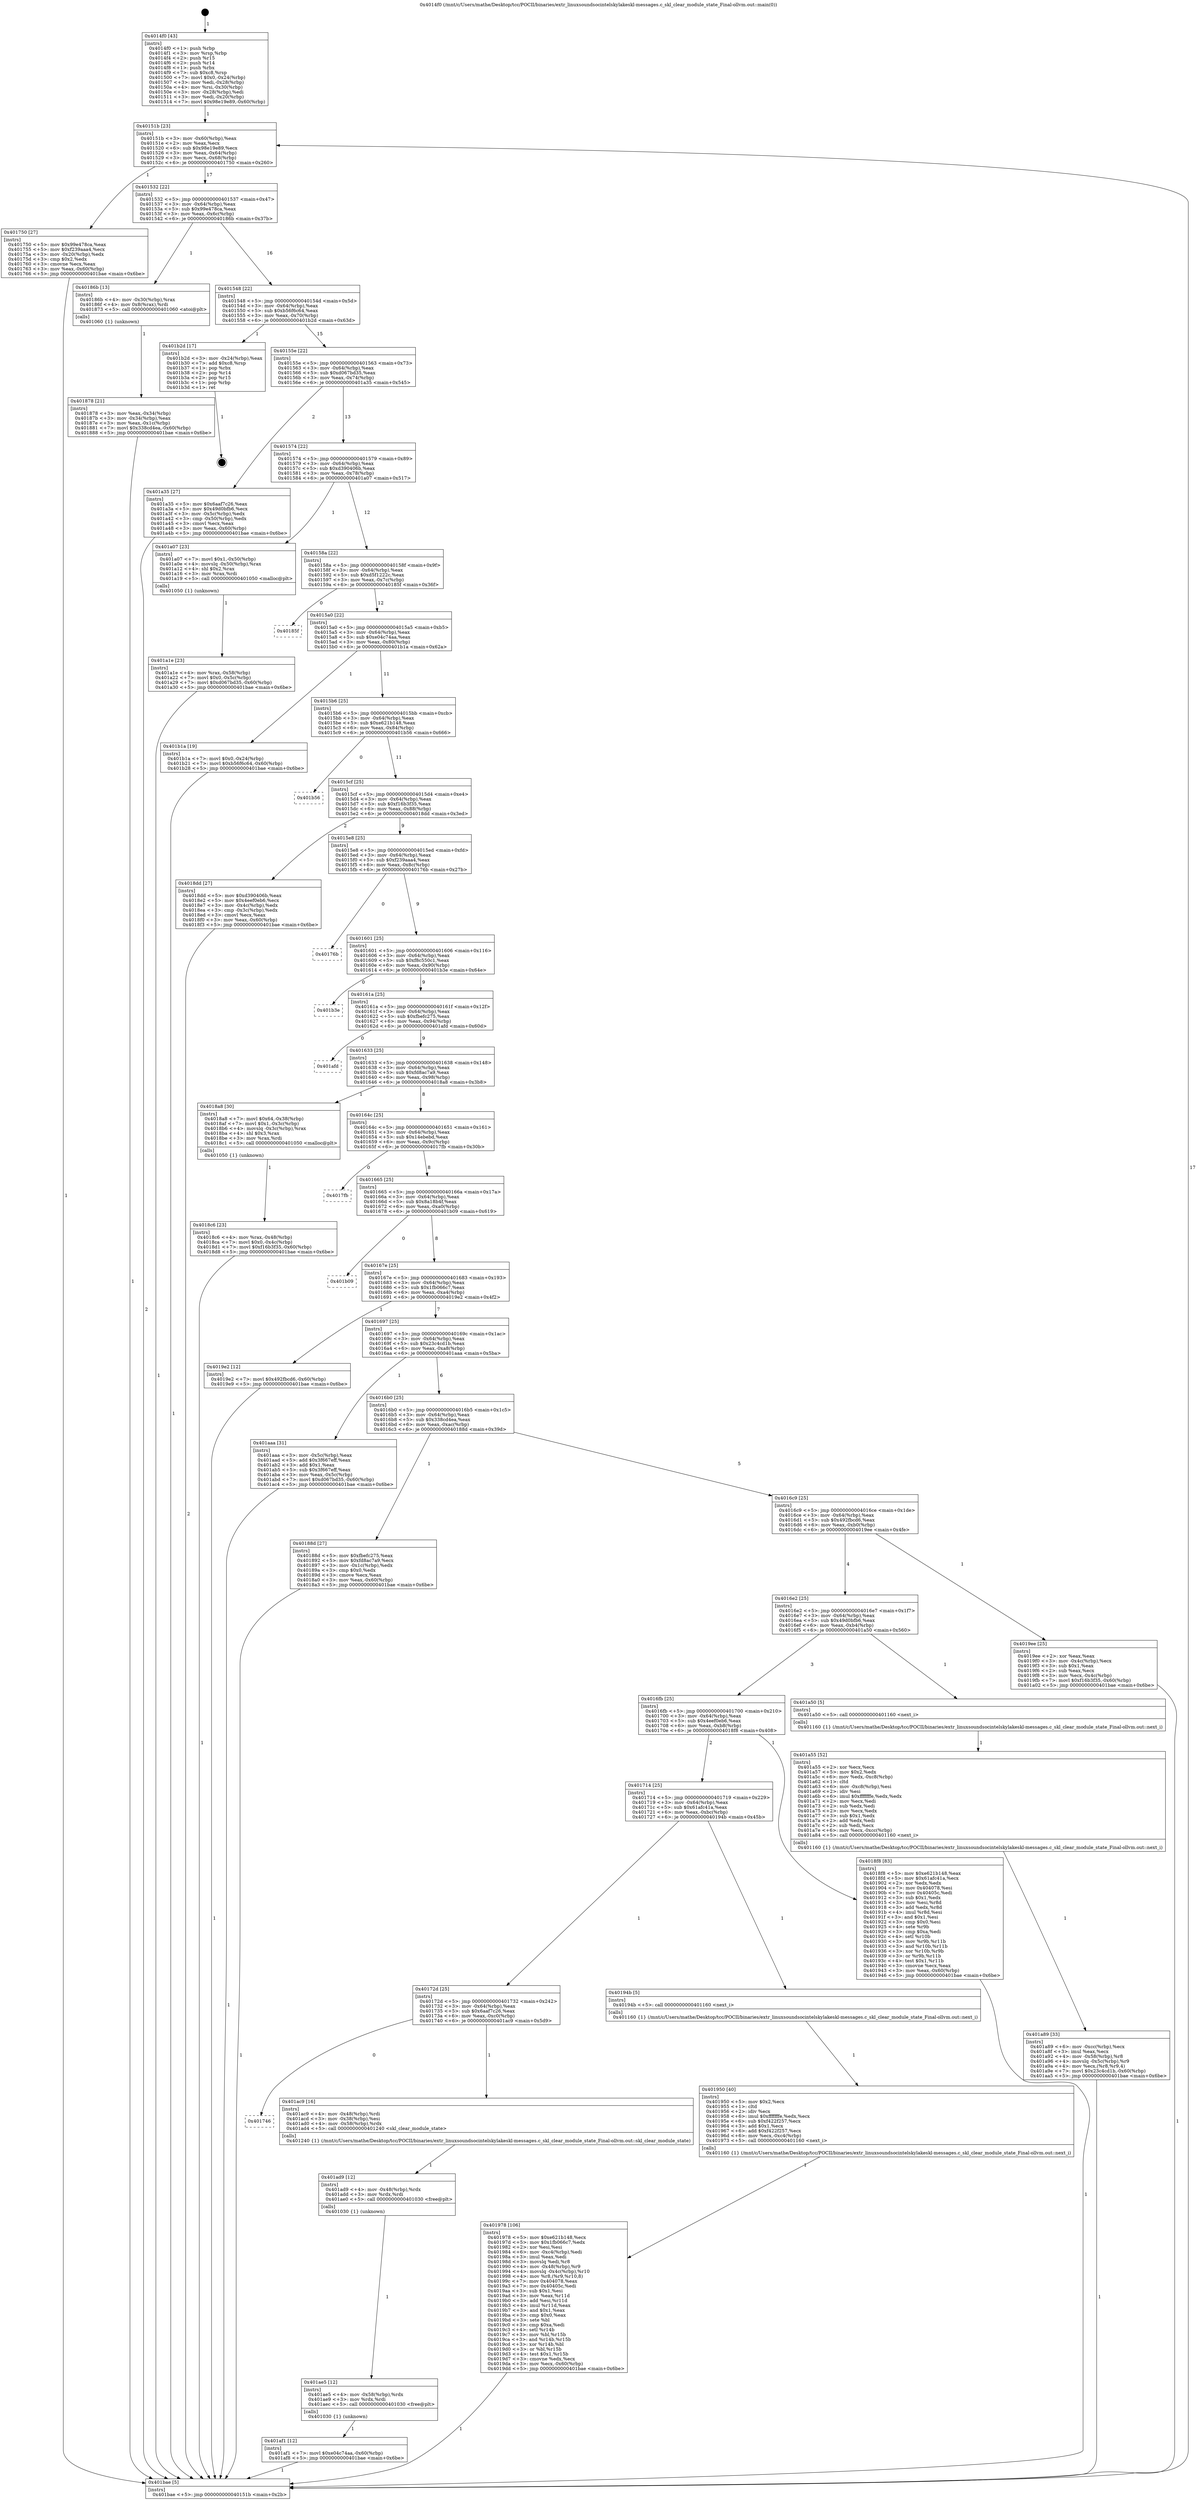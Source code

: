 digraph "0x4014f0" {
  label = "0x4014f0 (/mnt/c/Users/mathe/Desktop/tcc/POCII/binaries/extr_linuxsoundsocintelskylakeskl-messages.c_skl_clear_module_state_Final-ollvm.out::main(0))"
  labelloc = "t"
  node[shape=record]

  Entry [label="",width=0.3,height=0.3,shape=circle,fillcolor=black,style=filled]
  "0x40151b" [label="{
     0x40151b [23]\l
     | [instrs]\l
     &nbsp;&nbsp;0x40151b \<+3\>: mov -0x60(%rbp),%eax\l
     &nbsp;&nbsp;0x40151e \<+2\>: mov %eax,%ecx\l
     &nbsp;&nbsp;0x401520 \<+6\>: sub $0x98e19e89,%ecx\l
     &nbsp;&nbsp;0x401526 \<+3\>: mov %eax,-0x64(%rbp)\l
     &nbsp;&nbsp;0x401529 \<+3\>: mov %ecx,-0x68(%rbp)\l
     &nbsp;&nbsp;0x40152c \<+6\>: je 0000000000401750 \<main+0x260\>\l
  }"]
  "0x401750" [label="{
     0x401750 [27]\l
     | [instrs]\l
     &nbsp;&nbsp;0x401750 \<+5\>: mov $0x99e478ca,%eax\l
     &nbsp;&nbsp;0x401755 \<+5\>: mov $0xf239aaa4,%ecx\l
     &nbsp;&nbsp;0x40175a \<+3\>: mov -0x20(%rbp),%edx\l
     &nbsp;&nbsp;0x40175d \<+3\>: cmp $0x2,%edx\l
     &nbsp;&nbsp;0x401760 \<+3\>: cmovne %ecx,%eax\l
     &nbsp;&nbsp;0x401763 \<+3\>: mov %eax,-0x60(%rbp)\l
     &nbsp;&nbsp;0x401766 \<+5\>: jmp 0000000000401bae \<main+0x6be\>\l
  }"]
  "0x401532" [label="{
     0x401532 [22]\l
     | [instrs]\l
     &nbsp;&nbsp;0x401532 \<+5\>: jmp 0000000000401537 \<main+0x47\>\l
     &nbsp;&nbsp;0x401537 \<+3\>: mov -0x64(%rbp),%eax\l
     &nbsp;&nbsp;0x40153a \<+5\>: sub $0x99e478ca,%eax\l
     &nbsp;&nbsp;0x40153f \<+3\>: mov %eax,-0x6c(%rbp)\l
     &nbsp;&nbsp;0x401542 \<+6\>: je 000000000040186b \<main+0x37b\>\l
  }"]
  "0x401bae" [label="{
     0x401bae [5]\l
     | [instrs]\l
     &nbsp;&nbsp;0x401bae \<+5\>: jmp 000000000040151b \<main+0x2b\>\l
  }"]
  "0x4014f0" [label="{
     0x4014f0 [43]\l
     | [instrs]\l
     &nbsp;&nbsp;0x4014f0 \<+1\>: push %rbp\l
     &nbsp;&nbsp;0x4014f1 \<+3\>: mov %rsp,%rbp\l
     &nbsp;&nbsp;0x4014f4 \<+2\>: push %r15\l
     &nbsp;&nbsp;0x4014f6 \<+2\>: push %r14\l
     &nbsp;&nbsp;0x4014f8 \<+1\>: push %rbx\l
     &nbsp;&nbsp;0x4014f9 \<+7\>: sub $0xc8,%rsp\l
     &nbsp;&nbsp;0x401500 \<+7\>: movl $0x0,-0x24(%rbp)\l
     &nbsp;&nbsp;0x401507 \<+3\>: mov %edi,-0x28(%rbp)\l
     &nbsp;&nbsp;0x40150a \<+4\>: mov %rsi,-0x30(%rbp)\l
     &nbsp;&nbsp;0x40150e \<+3\>: mov -0x28(%rbp),%edi\l
     &nbsp;&nbsp;0x401511 \<+3\>: mov %edi,-0x20(%rbp)\l
     &nbsp;&nbsp;0x401514 \<+7\>: movl $0x98e19e89,-0x60(%rbp)\l
  }"]
  Exit [label="",width=0.3,height=0.3,shape=circle,fillcolor=black,style=filled,peripheries=2]
  "0x40186b" [label="{
     0x40186b [13]\l
     | [instrs]\l
     &nbsp;&nbsp;0x40186b \<+4\>: mov -0x30(%rbp),%rax\l
     &nbsp;&nbsp;0x40186f \<+4\>: mov 0x8(%rax),%rdi\l
     &nbsp;&nbsp;0x401873 \<+5\>: call 0000000000401060 \<atoi@plt\>\l
     | [calls]\l
     &nbsp;&nbsp;0x401060 \{1\} (unknown)\l
  }"]
  "0x401548" [label="{
     0x401548 [22]\l
     | [instrs]\l
     &nbsp;&nbsp;0x401548 \<+5\>: jmp 000000000040154d \<main+0x5d\>\l
     &nbsp;&nbsp;0x40154d \<+3\>: mov -0x64(%rbp),%eax\l
     &nbsp;&nbsp;0x401550 \<+5\>: sub $0xb56f6c64,%eax\l
     &nbsp;&nbsp;0x401555 \<+3\>: mov %eax,-0x70(%rbp)\l
     &nbsp;&nbsp;0x401558 \<+6\>: je 0000000000401b2d \<main+0x63d\>\l
  }"]
  "0x401878" [label="{
     0x401878 [21]\l
     | [instrs]\l
     &nbsp;&nbsp;0x401878 \<+3\>: mov %eax,-0x34(%rbp)\l
     &nbsp;&nbsp;0x40187b \<+3\>: mov -0x34(%rbp),%eax\l
     &nbsp;&nbsp;0x40187e \<+3\>: mov %eax,-0x1c(%rbp)\l
     &nbsp;&nbsp;0x401881 \<+7\>: movl $0x338cd4ea,-0x60(%rbp)\l
     &nbsp;&nbsp;0x401888 \<+5\>: jmp 0000000000401bae \<main+0x6be\>\l
  }"]
  "0x401af1" [label="{
     0x401af1 [12]\l
     | [instrs]\l
     &nbsp;&nbsp;0x401af1 \<+7\>: movl $0xe04c74aa,-0x60(%rbp)\l
     &nbsp;&nbsp;0x401af8 \<+5\>: jmp 0000000000401bae \<main+0x6be\>\l
  }"]
  "0x401b2d" [label="{
     0x401b2d [17]\l
     | [instrs]\l
     &nbsp;&nbsp;0x401b2d \<+3\>: mov -0x24(%rbp),%eax\l
     &nbsp;&nbsp;0x401b30 \<+7\>: add $0xc8,%rsp\l
     &nbsp;&nbsp;0x401b37 \<+1\>: pop %rbx\l
     &nbsp;&nbsp;0x401b38 \<+2\>: pop %r14\l
     &nbsp;&nbsp;0x401b3a \<+2\>: pop %r15\l
     &nbsp;&nbsp;0x401b3c \<+1\>: pop %rbp\l
     &nbsp;&nbsp;0x401b3d \<+1\>: ret\l
  }"]
  "0x40155e" [label="{
     0x40155e [22]\l
     | [instrs]\l
     &nbsp;&nbsp;0x40155e \<+5\>: jmp 0000000000401563 \<main+0x73\>\l
     &nbsp;&nbsp;0x401563 \<+3\>: mov -0x64(%rbp),%eax\l
     &nbsp;&nbsp;0x401566 \<+5\>: sub $0xd067bd35,%eax\l
     &nbsp;&nbsp;0x40156b \<+3\>: mov %eax,-0x74(%rbp)\l
     &nbsp;&nbsp;0x40156e \<+6\>: je 0000000000401a35 \<main+0x545\>\l
  }"]
  "0x401ae5" [label="{
     0x401ae5 [12]\l
     | [instrs]\l
     &nbsp;&nbsp;0x401ae5 \<+4\>: mov -0x58(%rbp),%rdx\l
     &nbsp;&nbsp;0x401ae9 \<+3\>: mov %rdx,%rdi\l
     &nbsp;&nbsp;0x401aec \<+5\>: call 0000000000401030 \<free@plt\>\l
     | [calls]\l
     &nbsp;&nbsp;0x401030 \{1\} (unknown)\l
  }"]
  "0x401a35" [label="{
     0x401a35 [27]\l
     | [instrs]\l
     &nbsp;&nbsp;0x401a35 \<+5\>: mov $0x6aaf7c26,%eax\l
     &nbsp;&nbsp;0x401a3a \<+5\>: mov $0x49d0bfb6,%ecx\l
     &nbsp;&nbsp;0x401a3f \<+3\>: mov -0x5c(%rbp),%edx\l
     &nbsp;&nbsp;0x401a42 \<+3\>: cmp -0x50(%rbp),%edx\l
     &nbsp;&nbsp;0x401a45 \<+3\>: cmovl %ecx,%eax\l
     &nbsp;&nbsp;0x401a48 \<+3\>: mov %eax,-0x60(%rbp)\l
     &nbsp;&nbsp;0x401a4b \<+5\>: jmp 0000000000401bae \<main+0x6be\>\l
  }"]
  "0x401574" [label="{
     0x401574 [22]\l
     | [instrs]\l
     &nbsp;&nbsp;0x401574 \<+5\>: jmp 0000000000401579 \<main+0x89\>\l
     &nbsp;&nbsp;0x401579 \<+3\>: mov -0x64(%rbp),%eax\l
     &nbsp;&nbsp;0x40157c \<+5\>: sub $0xd390406b,%eax\l
     &nbsp;&nbsp;0x401581 \<+3\>: mov %eax,-0x78(%rbp)\l
     &nbsp;&nbsp;0x401584 \<+6\>: je 0000000000401a07 \<main+0x517\>\l
  }"]
  "0x401ad9" [label="{
     0x401ad9 [12]\l
     | [instrs]\l
     &nbsp;&nbsp;0x401ad9 \<+4\>: mov -0x48(%rbp),%rdx\l
     &nbsp;&nbsp;0x401add \<+3\>: mov %rdx,%rdi\l
     &nbsp;&nbsp;0x401ae0 \<+5\>: call 0000000000401030 \<free@plt\>\l
     | [calls]\l
     &nbsp;&nbsp;0x401030 \{1\} (unknown)\l
  }"]
  "0x401a07" [label="{
     0x401a07 [23]\l
     | [instrs]\l
     &nbsp;&nbsp;0x401a07 \<+7\>: movl $0x1,-0x50(%rbp)\l
     &nbsp;&nbsp;0x401a0e \<+4\>: movslq -0x50(%rbp),%rax\l
     &nbsp;&nbsp;0x401a12 \<+4\>: shl $0x2,%rax\l
     &nbsp;&nbsp;0x401a16 \<+3\>: mov %rax,%rdi\l
     &nbsp;&nbsp;0x401a19 \<+5\>: call 0000000000401050 \<malloc@plt\>\l
     | [calls]\l
     &nbsp;&nbsp;0x401050 \{1\} (unknown)\l
  }"]
  "0x40158a" [label="{
     0x40158a [22]\l
     | [instrs]\l
     &nbsp;&nbsp;0x40158a \<+5\>: jmp 000000000040158f \<main+0x9f\>\l
     &nbsp;&nbsp;0x40158f \<+3\>: mov -0x64(%rbp),%eax\l
     &nbsp;&nbsp;0x401592 \<+5\>: sub $0xd5f1222c,%eax\l
     &nbsp;&nbsp;0x401597 \<+3\>: mov %eax,-0x7c(%rbp)\l
     &nbsp;&nbsp;0x40159a \<+6\>: je 000000000040185f \<main+0x36f\>\l
  }"]
  "0x401746" [label="{
     0x401746\l
  }", style=dashed]
  "0x40185f" [label="{
     0x40185f\l
  }", style=dashed]
  "0x4015a0" [label="{
     0x4015a0 [22]\l
     | [instrs]\l
     &nbsp;&nbsp;0x4015a0 \<+5\>: jmp 00000000004015a5 \<main+0xb5\>\l
     &nbsp;&nbsp;0x4015a5 \<+3\>: mov -0x64(%rbp),%eax\l
     &nbsp;&nbsp;0x4015a8 \<+5\>: sub $0xe04c74aa,%eax\l
     &nbsp;&nbsp;0x4015ad \<+3\>: mov %eax,-0x80(%rbp)\l
     &nbsp;&nbsp;0x4015b0 \<+6\>: je 0000000000401b1a \<main+0x62a\>\l
  }"]
  "0x401ac9" [label="{
     0x401ac9 [16]\l
     | [instrs]\l
     &nbsp;&nbsp;0x401ac9 \<+4\>: mov -0x48(%rbp),%rdi\l
     &nbsp;&nbsp;0x401acd \<+3\>: mov -0x38(%rbp),%esi\l
     &nbsp;&nbsp;0x401ad0 \<+4\>: mov -0x58(%rbp),%rdx\l
     &nbsp;&nbsp;0x401ad4 \<+5\>: call 0000000000401240 \<skl_clear_module_state\>\l
     | [calls]\l
     &nbsp;&nbsp;0x401240 \{1\} (/mnt/c/Users/mathe/Desktop/tcc/POCII/binaries/extr_linuxsoundsocintelskylakeskl-messages.c_skl_clear_module_state_Final-ollvm.out::skl_clear_module_state)\l
  }"]
  "0x401b1a" [label="{
     0x401b1a [19]\l
     | [instrs]\l
     &nbsp;&nbsp;0x401b1a \<+7\>: movl $0x0,-0x24(%rbp)\l
     &nbsp;&nbsp;0x401b21 \<+7\>: movl $0xb56f6c64,-0x60(%rbp)\l
     &nbsp;&nbsp;0x401b28 \<+5\>: jmp 0000000000401bae \<main+0x6be\>\l
  }"]
  "0x4015b6" [label="{
     0x4015b6 [25]\l
     | [instrs]\l
     &nbsp;&nbsp;0x4015b6 \<+5\>: jmp 00000000004015bb \<main+0xcb\>\l
     &nbsp;&nbsp;0x4015bb \<+3\>: mov -0x64(%rbp),%eax\l
     &nbsp;&nbsp;0x4015be \<+5\>: sub $0xe621b148,%eax\l
     &nbsp;&nbsp;0x4015c3 \<+6\>: mov %eax,-0x84(%rbp)\l
     &nbsp;&nbsp;0x4015c9 \<+6\>: je 0000000000401b56 \<main+0x666\>\l
  }"]
  "0x401a89" [label="{
     0x401a89 [33]\l
     | [instrs]\l
     &nbsp;&nbsp;0x401a89 \<+6\>: mov -0xcc(%rbp),%ecx\l
     &nbsp;&nbsp;0x401a8f \<+3\>: imul %eax,%ecx\l
     &nbsp;&nbsp;0x401a92 \<+4\>: mov -0x58(%rbp),%r8\l
     &nbsp;&nbsp;0x401a96 \<+4\>: movslq -0x5c(%rbp),%r9\l
     &nbsp;&nbsp;0x401a9a \<+4\>: mov %ecx,(%r8,%r9,4)\l
     &nbsp;&nbsp;0x401a9e \<+7\>: movl $0x23c4cd1b,-0x60(%rbp)\l
     &nbsp;&nbsp;0x401aa5 \<+5\>: jmp 0000000000401bae \<main+0x6be\>\l
  }"]
  "0x401b56" [label="{
     0x401b56\l
  }", style=dashed]
  "0x4015cf" [label="{
     0x4015cf [25]\l
     | [instrs]\l
     &nbsp;&nbsp;0x4015cf \<+5\>: jmp 00000000004015d4 \<main+0xe4\>\l
     &nbsp;&nbsp;0x4015d4 \<+3\>: mov -0x64(%rbp),%eax\l
     &nbsp;&nbsp;0x4015d7 \<+5\>: sub $0xf16b3f35,%eax\l
     &nbsp;&nbsp;0x4015dc \<+6\>: mov %eax,-0x88(%rbp)\l
     &nbsp;&nbsp;0x4015e2 \<+6\>: je 00000000004018dd \<main+0x3ed\>\l
  }"]
  "0x401a55" [label="{
     0x401a55 [52]\l
     | [instrs]\l
     &nbsp;&nbsp;0x401a55 \<+2\>: xor %ecx,%ecx\l
     &nbsp;&nbsp;0x401a57 \<+5\>: mov $0x2,%edx\l
     &nbsp;&nbsp;0x401a5c \<+6\>: mov %edx,-0xc8(%rbp)\l
     &nbsp;&nbsp;0x401a62 \<+1\>: cltd\l
     &nbsp;&nbsp;0x401a63 \<+6\>: mov -0xc8(%rbp),%esi\l
     &nbsp;&nbsp;0x401a69 \<+2\>: idiv %esi\l
     &nbsp;&nbsp;0x401a6b \<+6\>: imul $0xfffffffe,%edx,%edx\l
     &nbsp;&nbsp;0x401a71 \<+2\>: mov %ecx,%edi\l
     &nbsp;&nbsp;0x401a73 \<+2\>: sub %edx,%edi\l
     &nbsp;&nbsp;0x401a75 \<+2\>: mov %ecx,%edx\l
     &nbsp;&nbsp;0x401a77 \<+3\>: sub $0x1,%edx\l
     &nbsp;&nbsp;0x401a7a \<+2\>: add %edx,%edi\l
     &nbsp;&nbsp;0x401a7c \<+2\>: sub %edi,%ecx\l
     &nbsp;&nbsp;0x401a7e \<+6\>: mov %ecx,-0xcc(%rbp)\l
     &nbsp;&nbsp;0x401a84 \<+5\>: call 0000000000401160 \<next_i\>\l
     | [calls]\l
     &nbsp;&nbsp;0x401160 \{1\} (/mnt/c/Users/mathe/Desktop/tcc/POCII/binaries/extr_linuxsoundsocintelskylakeskl-messages.c_skl_clear_module_state_Final-ollvm.out::next_i)\l
  }"]
  "0x4018dd" [label="{
     0x4018dd [27]\l
     | [instrs]\l
     &nbsp;&nbsp;0x4018dd \<+5\>: mov $0xd390406b,%eax\l
     &nbsp;&nbsp;0x4018e2 \<+5\>: mov $0x4eef0eb6,%ecx\l
     &nbsp;&nbsp;0x4018e7 \<+3\>: mov -0x4c(%rbp),%edx\l
     &nbsp;&nbsp;0x4018ea \<+3\>: cmp -0x3c(%rbp),%edx\l
     &nbsp;&nbsp;0x4018ed \<+3\>: cmovl %ecx,%eax\l
     &nbsp;&nbsp;0x4018f0 \<+3\>: mov %eax,-0x60(%rbp)\l
     &nbsp;&nbsp;0x4018f3 \<+5\>: jmp 0000000000401bae \<main+0x6be\>\l
  }"]
  "0x4015e8" [label="{
     0x4015e8 [25]\l
     | [instrs]\l
     &nbsp;&nbsp;0x4015e8 \<+5\>: jmp 00000000004015ed \<main+0xfd\>\l
     &nbsp;&nbsp;0x4015ed \<+3\>: mov -0x64(%rbp),%eax\l
     &nbsp;&nbsp;0x4015f0 \<+5\>: sub $0xf239aaa4,%eax\l
     &nbsp;&nbsp;0x4015f5 \<+6\>: mov %eax,-0x8c(%rbp)\l
     &nbsp;&nbsp;0x4015fb \<+6\>: je 000000000040176b \<main+0x27b\>\l
  }"]
  "0x401a1e" [label="{
     0x401a1e [23]\l
     | [instrs]\l
     &nbsp;&nbsp;0x401a1e \<+4\>: mov %rax,-0x58(%rbp)\l
     &nbsp;&nbsp;0x401a22 \<+7\>: movl $0x0,-0x5c(%rbp)\l
     &nbsp;&nbsp;0x401a29 \<+7\>: movl $0xd067bd35,-0x60(%rbp)\l
     &nbsp;&nbsp;0x401a30 \<+5\>: jmp 0000000000401bae \<main+0x6be\>\l
  }"]
  "0x40176b" [label="{
     0x40176b\l
  }", style=dashed]
  "0x401601" [label="{
     0x401601 [25]\l
     | [instrs]\l
     &nbsp;&nbsp;0x401601 \<+5\>: jmp 0000000000401606 \<main+0x116\>\l
     &nbsp;&nbsp;0x401606 \<+3\>: mov -0x64(%rbp),%eax\l
     &nbsp;&nbsp;0x401609 \<+5\>: sub $0xf8c550c1,%eax\l
     &nbsp;&nbsp;0x40160e \<+6\>: mov %eax,-0x90(%rbp)\l
     &nbsp;&nbsp;0x401614 \<+6\>: je 0000000000401b3e \<main+0x64e\>\l
  }"]
  "0x401978" [label="{
     0x401978 [106]\l
     | [instrs]\l
     &nbsp;&nbsp;0x401978 \<+5\>: mov $0xe621b148,%ecx\l
     &nbsp;&nbsp;0x40197d \<+5\>: mov $0x1fb066c7,%edx\l
     &nbsp;&nbsp;0x401982 \<+2\>: xor %esi,%esi\l
     &nbsp;&nbsp;0x401984 \<+6\>: mov -0xc4(%rbp),%edi\l
     &nbsp;&nbsp;0x40198a \<+3\>: imul %eax,%edi\l
     &nbsp;&nbsp;0x40198d \<+3\>: movslq %edi,%r8\l
     &nbsp;&nbsp;0x401990 \<+4\>: mov -0x48(%rbp),%r9\l
     &nbsp;&nbsp;0x401994 \<+4\>: movslq -0x4c(%rbp),%r10\l
     &nbsp;&nbsp;0x401998 \<+4\>: mov %r8,(%r9,%r10,8)\l
     &nbsp;&nbsp;0x40199c \<+7\>: mov 0x404078,%eax\l
     &nbsp;&nbsp;0x4019a3 \<+7\>: mov 0x40405c,%edi\l
     &nbsp;&nbsp;0x4019aa \<+3\>: sub $0x1,%esi\l
     &nbsp;&nbsp;0x4019ad \<+3\>: mov %eax,%r11d\l
     &nbsp;&nbsp;0x4019b0 \<+3\>: add %esi,%r11d\l
     &nbsp;&nbsp;0x4019b3 \<+4\>: imul %r11d,%eax\l
     &nbsp;&nbsp;0x4019b7 \<+3\>: and $0x1,%eax\l
     &nbsp;&nbsp;0x4019ba \<+3\>: cmp $0x0,%eax\l
     &nbsp;&nbsp;0x4019bd \<+3\>: sete %bl\l
     &nbsp;&nbsp;0x4019c0 \<+3\>: cmp $0xa,%edi\l
     &nbsp;&nbsp;0x4019c3 \<+4\>: setl %r14b\l
     &nbsp;&nbsp;0x4019c7 \<+3\>: mov %bl,%r15b\l
     &nbsp;&nbsp;0x4019ca \<+3\>: and %r14b,%r15b\l
     &nbsp;&nbsp;0x4019cd \<+3\>: xor %r14b,%bl\l
     &nbsp;&nbsp;0x4019d0 \<+3\>: or %bl,%r15b\l
     &nbsp;&nbsp;0x4019d3 \<+4\>: test $0x1,%r15b\l
     &nbsp;&nbsp;0x4019d7 \<+3\>: cmovne %edx,%ecx\l
     &nbsp;&nbsp;0x4019da \<+3\>: mov %ecx,-0x60(%rbp)\l
     &nbsp;&nbsp;0x4019dd \<+5\>: jmp 0000000000401bae \<main+0x6be\>\l
  }"]
  "0x401b3e" [label="{
     0x401b3e\l
  }", style=dashed]
  "0x40161a" [label="{
     0x40161a [25]\l
     | [instrs]\l
     &nbsp;&nbsp;0x40161a \<+5\>: jmp 000000000040161f \<main+0x12f\>\l
     &nbsp;&nbsp;0x40161f \<+3\>: mov -0x64(%rbp),%eax\l
     &nbsp;&nbsp;0x401622 \<+5\>: sub $0xfbefc275,%eax\l
     &nbsp;&nbsp;0x401627 \<+6\>: mov %eax,-0x94(%rbp)\l
     &nbsp;&nbsp;0x40162d \<+6\>: je 0000000000401afd \<main+0x60d\>\l
  }"]
  "0x401950" [label="{
     0x401950 [40]\l
     | [instrs]\l
     &nbsp;&nbsp;0x401950 \<+5\>: mov $0x2,%ecx\l
     &nbsp;&nbsp;0x401955 \<+1\>: cltd\l
     &nbsp;&nbsp;0x401956 \<+2\>: idiv %ecx\l
     &nbsp;&nbsp;0x401958 \<+6\>: imul $0xfffffffe,%edx,%ecx\l
     &nbsp;&nbsp;0x40195e \<+6\>: sub $0xf422f257,%ecx\l
     &nbsp;&nbsp;0x401964 \<+3\>: add $0x1,%ecx\l
     &nbsp;&nbsp;0x401967 \<+6\>: add $0xf422f257,%ecx\l
     &nbsp;&nbsp;0x40196d \<+6\>: mov %ecx,-0xc4(%rbp)\l
     &nbsp;&nbsp;0x401973 \<+5\>: call 0000000000401160 \<next_i\>\l
     | [calls]\l
     &nbsp;&nbsp;0x401160 \{1\} (/mnt/c/Users/mathe/Desktop/tcc/POCII/binaries/extr_linuxsoundsocintelskylakeskl-messages.c_skl_clear_module_state_Final-ollvm.out::next_i)\l
  }"]
  "0x401afd" [label="{
     0x401afd\l
  }", style=dashed]
  "0x401633" [label="{
     0x401633 [25]\l
     | [instrs]\l
     &nbsp;&nbsp;0x401633 \<+5\>: jmp 0000000000401638 \<main+0x148\>\l
     &nbsp;&nbsp;0x401638 \<+3\>: mov -0x64(%rbp),%eax\l
     &nbsp;&nbsp;0x40163b \<+5\>: sub $0xfd8ac7a9,%eax\l
     &nbsp;&nbsp;0x401640 \<+6\>: mov %eax,-0x98(%rbp)\l
     &nbsp;&nbsp;0x401646 \<+6\>: je 00000000004018a8 \<main+0x3b8\>\l
  }"]
  "0x40172d" [label="{
     0x40172d [25]\l
     | [instrs]\l
     &nbsp;&nbsp;0x40172d \<+5\>: jmp 0000000000401732 \<main+0x242\>\l
     &nbsp;&nbsp;0x401732 \<+3\>: mov -0x64(%rbp),%eax\l
     &nbsp;&nbsp;0x401735 \<+5\>: sub $0x6aaf7c26,%eax\l
     &nbsp;&nbsp;0x40173a \<+6\>: mov %eax,-0xc0(%rbp)\l
     &nbsp;&nbsp;0x401740 \<+6\>: je 0000000000401ac9 \<main+0x5d9\>\l
  }"]
  "0x4018a8" [label="{
     0x4018a8 [30]\l
     | [instrs]\l
     &nbsp;&nbsp;0x4018a8 \<+7\>: movl $0x64,-0x38(%rbp)\l
     &nbsp;&nbsp;0x4018af \<+7\>: movl $0x1,-0x3c(%rbp)\l
     &nbsp;&nbsp;0x4018b6 \<+4\>: movslq -0x3c(%rbp),%rax\l
     &nbsp;&nbsp;0x4018ba \<+4\>: shl $0x3,%rax\l
     &nbsp;&nbsp;0x4018be \<+3\>: mov %rax,%rdi\l
     &nbsp;&nbsp;0x4018c1 \<+5\>: call 0000000000401050 \<malloc@plt\>\l
     | [calls]\l
     &nbsp;&nbsp;0x401050 \{1\} (unknown)\l
  }"]
  "0x40164c" [label="{
     0x40164c [25]\l
     | [instrs]\l
     &nbsp;&nbsp;0x40164c \<+5\>: jmp 0000000000401651 \<main+0x161\>\l
     &nbsp;&nbsp;0x401651 \<+3\>: mov -0x64(%rbp),%eax\l
     &nbsp;&nbsp;0x401654 \<+5\>: sub $0x14ebebd,%eax\l
     &nbsp;&nbsp;0x401659 \<+6\>: mov %eax,-0x9c(%rbp)\l
     &nbsp;&nbsp;0x40165f \<+6\>: je 00000000004017fb \<main+0x30b\>\l
  }"]
  "0x40194b" [label="{
     0x40194b [5]\l
     | [instrs]\l
     &nbsp;&nbsp;0x40194b \<+5\>: call 0000000000401160 \<next_i\>\l
     | [calls]\l
     &nbsp;&nbsp;0x401160 \{1\} (/mnt/c/Users/mathe/Desktop/tcc/POCII/binaries/extr_linuxsoundsocintelskylakeskl-messages.c_skl_clear_module_state_Final-ollvm.out::next_i)\l
  }"]
  "0x4017fb" [label="{
     0x4017fb\l
  }", style=dashed]
  "0x401665" [label="{
     0x401665 [25]\l
     | [instrs]\l
     &nbsp;&nbsp;0x401665 \<+5\>: jmp 000000000040166a \<main+0x17a\>\l
     &nbsp;&nbsp;0x40166a \<+3\>: mov -0x64(%rbp),%eax\l
     &nbsp;&nbsp;0x40166d \<+5\>: sub $0x8a18b4f,%eax\l
     &nbsp;&nbsp;0x401672 \<+6\>: mov %eax,-0xa0(%rbp)\l
     &nbsp;&nbsp;0x401678 \<+6\>: je 0000000000401b09 \<main+0x619\>\l
  }"]
  "0x401714" [label="{
     0x401714 [25]\l
     | [instrs]\l
     &nbsp;&nbsp;0x401714 \<+5\>: jmp 0000000000401719 \<main+0x229\>\l
     &nbsp;&nbsp;0x401719 \<+3\>: mov -0x64(%rbp),%eax\l
     &nbsp;&nbsp;0x40171c \<+5\>: sub $0x61afc41a,%eax\l
     &nbsp;&nbsp;0x401721 \<+6\>: mov %eax,-0xbc(%rbp)\l
     &nbsp;&nbsp;0x401727 \<+6\>: je 000000000040194b \<main+0x45b\>\l
  }"]
  "0x401b09" [label="{
     0x401b09\l
  }", style=dashed]
  "0x40167e" [label="{
     0x40167e [25]\l
     | [instrs]\l
     &nbsp;&nbsp;0x40167e \<+5\>: jmp 0000000000401683 \<main+0x193\>\l
     &nbsp;&nbsp;0x401683 \<+3\>: mov -0x64(%rbp),%eax\l
     &nbsp;&nbsp;0x401686 \<+5\>: sub $0x1fb066c7,%eax\l
     &nbsp;&nbsp;0x40168b \<+6\>: mov %eax,-0xa4(%rbp)\l
     &nbsp;&nbsp;0x401691 \<+6\>: je 00000000004019e2 \<main+0x4f2\>\l
  }"]
  "0x4018f8" [label="{
     0x4018f8 [83]\l
     | [instrs]\l
     &nbsp;&nbsp;0x4018f8 \<+5\>: mov $0xe621b148,%eax\l
     &nbsp;&nbsp;0x4018fd \<+5\>: mov $0x61afc41a,%ecx\l
     &nbsp;&nbsp;0x401902 \<+2\>: xor %edx,%edx\l
     &nbsp;&nbsp;0x401904 \<+7\>: mov 0x404078,%esi\l
     &nbsp;&nbsp;0x40190b \<+7\>: mov 0x40405c,%edi\l
     &nbsp;&nbsp;0x401912 \<+3\>: sub $0x1,%edx\l
     &nbsp;&nbsp;0x401915 \<+3\>: mov %esi,%r8d\l
     &nbsp;&nbsp;0x401918 \<+3\>: add %edx,%r8d\l
     &nbsp;&nbsp;0x40191b \<+4\>: imul %r8d,%esi\l
     &nbsp;&nbsp;0x40191f \<+3\>: and $0x1,%esi\l
     &nbsp;&nbsp;0x401922 \<+3\>: cmp $0x0,%esi\l
     &nbsp;&nbsp;0x401925 \<+4\>: sete %r9b\l
     &nbsp;&nbsp;0x401929 \<+3\>: cmp $0xa,%edi\l
     &nbsp;&nbsp;0x40192c \<+4\>: setl %r10b\l
     &nbsp;&nbsp;0x401930 \<+3\>: mov %r9b,%r11b\l
     &nbsp;&nbsp;0x401933 \<+3\>: and %r10b,%r11b\l
     &nbsp;&nbsp;0x401936 \<+3\>: xor %r10b,%r9b\l
     &nbsp;&nbsp;0x401939 \<+3\>: or %r9b,%r11b\l
     &nbsp;&nbsp;0x40193c \<+4\>: test $0x1,%r11b\l
     &nbsp;&nbsp;0x401940 \<+3\>: cmovne %ecx,%eax\l
     &nbsp;&nbsp;0x401943 \<+3\>: mov %eax,-0x60(%rbp)\l
     &nbsp;&nbsp;0x401946 \<+5\>: jmp 0000000000401bae \<main+0x6be\>\l
  }"]
  "0x4019e2" [label="{
     0x4019e2 [12]\l
     | [instrs]\l
     &nbsp;&nbsp;0x4019e2 \<+7\>: movl $0x492fbcd6,-0x60(%rbp)\l
     &nbsp;&nbsp;0x4019e9 \<+5\>: jmp 0000000000401bae \<main+0x6be\>\l
  }"]
  "0x401697" [label="{
     0x401697 [25]\l
     | [instrs]\l
     &nbsp;&nbsp;0x401697 \<+5\>: jmp 000000000040169c \<main+0x1ac\>\l
     &nbsp;&nbsp;0x40169c \<+3\>: mov -0x64(%rbp),%eax\l
     &nbsp;&nbsp;0x40169f \<+5\>: sub $0x23c4cd1b,%eax\l
     &nbsp;&nbsp;0x4016a4 \<+6\>: mov %eax,-0xa8(%rbp)\l
     &nbsp;&nbsp;0x4016aa \<+6\>: je 0000000000401aaa \<main+0x5ba\>\l
  }"]
  "0x4016fb" [label="{
     0x4016fb [25]\l
     | [instrs]\l
     &nbsp;&nbsp;0x4016fb \<+5\>: jmp 0000000000401700 \<main+0x210\>\l
     &nbsp;&nbsp;0x401700 \<+3\>: mov -0x64(%rbp),%eax\l
     &nbsp;&nbsp;0x401703 \<+5\>: sub $0x4eef0eb6,%eax\l
     &nbsp;&nbsp;0x401708 \<+6\>: mov %eax,-0xb8(%rbp)\l
     &nbsp;&nbsp;0x40170e \<+6\>: je 00000000004018f8 \<main+0x408\>\l
  }"]
  "0x401aaa" [label="{
     0x401aaa [31]\l
     | [instrs]\l
     &nbsp;&nbsp;0x401aaa \<+3\>: mov -0x5c(%rbp),%eax\l
     &nbsp;&nbsp;0x401aad \<+5\>: add $0x3f667eff,%eax\l
     &nbsp;&nbsp;0x401ab2 \<+3\>: add $0x1,%eax\l
     &nbsp;&nbsp;0x401ab5 \<+5\>: sub $0x3f667eff,%eax\l
     &nbsp;&nbsp;0x401aba \<+3\>: mov %eax,-0x5c(%rbp)\l
     &nbsp;&nbsp;0x401abd \<+7\>: movl $0xd067bd35,-0x60(%rbp)\l
     &nbsp;&nbsp;0x401ac4 \<+5\>: jmp 0000000000401bae \<main+0x6be\>\l
  }"]
  "0x4016b0" [label="{
     0x4016b0 [25]\l
     | [instrs]\l
     &nbsp;&nbsp;0x4016b0 \<+5\>: jmp 00000000004016b5 \<main+0x1c5\>\l
     &nbsp;&nbsp;0x4016b5 \<+3\>: mov -0x64(%rbp),%eax\l
     &nbsp;&nbsp;0x4016b8 \<+5\>: sub $0x338cd4ea,%eax\l
     &nbsp;&nbsp;0x4016bd \<+6\>: mov %eax,-0xac(%rbp)\l
     &nbsp;&nbsp;0x4016c3 \<+6\>: je 000000000040188d \<main+0x39d\>\l
  }"]
  "0x401a50" [label="{
     0x401a50 [5]\l
     | [instrs]\l
     &nbsp;&nbsp;0x401a50 \<+5\>: call 0000000000401160 \<next_i\>\l
     | [calls]\l
     &nbsp;&nbsp;0x401160 \{1\} (/mnt/c/Users/mathe/Desktop/tcc/POCII/binaries/extr_linuxsoundsocintelskylakeskl-messages.c_skl_clear_module_state_Final-ollvm.out::next_i)\l
  }"]
  "0x40188d" [label="{
     0x40188d [27]\l
     | [instrs]\l
     &nbsp;&nbsp;0x40188d \<+5\>: mov $0xfbefc275,%eax\l
     &nbsp;&nbsp;0x401892 \<+5\>: mov $0xfd8ac7a9,%ecx\l
     &nbsp;&nbsp;0x401897 \<+3\>: mov -0x1c(%rbp),%edx\l
     &nbsp;&nbsp;0x40189a \<+3\>: cmp $0x0,%edx\l
     &nbsp;&nbsp;0x40189d \<+3\>: cmove %ecx,%eax\l
     &nbsp;&nbsp;0x4018a0 \<+3\>: mov %eax,-0x60(%rbp)\l
     &nbsp;&nbsp;0x4018a3 \<+5\>: jmp 0000000000401bae \<main+0x6be\>\l
  }"]
  "0x4016c9" [label="{
     0x4016c9 [25]\l
     | [instrs]\l
     &nbsp;&nbsp;0x4016c9 \<+5\>: jmp 00000000004016ce \<main+0x1de\>\l
     &nbsp;&nbsp;0x4016ce \<+3\>: mov -0x64(%rbp),%eax\l
     &nbsp;&nbsp;0x4016d1 \<+5\>: sub $0x492fbcd6,%eax\l
     &nbsp;&nbsp;0x4016d6 \<+6\>: mov %eax,-0xb0(%rbp)\l
     &nbsp;&nbsp;0x4016dc \<+6\>: je 00000000004019ee \<main+0x4fe\>\l
  }"]
  "0x4018c6" [label="{
     0x4018c6 [23]\l
     | [instrs]\l
     &nbsp;&nbsp;0x4018c6 \<+4\>: mov %rax,-0x48(%rbp)\l
     &nbsp;&nbsp;0x4018ca \<+7\>: movl $0x0,-0x4c(%rbp)\l
     &nbsp;&nbsp;0x4018d1 \<+7\>: movl $0xf16b3f35,-0x60(%rbp)\l
     &nbsp;&nbsp;0x4018d8 \<+5\>: jmp 0000000000401bae \<main+0x6be\>\l
  }"]
  "0x4016e2" [label="{
     0x4016e2 [25]\l
     | [instrs]\l
     &nbsp;&nbsp;0x4016e2 \<+5\>: jmp 00000000004016e7 \<main+0x1f7\>\l
     &nbsp;&nbsp;0x4016e7 \<+3\>: mov -0x64(%rbp),%eax\l
     &nbsp;&nbsp;0x4016ea \<+5\>: sub $0x49d0bfb6,%eax\l
     &nbsp;&nbsp;0x4016ef \<+6\>: mov %eax,-0xb4(%rbp)\l
     &nbsp;&nbsp;0x4016f5 \<+6\>: je 0000000000401a50 \<main+0x560\>\l
  }"]
  "0x4019ee" [label="{
     0x4019ee [25]\l
     | [instrs]\l
     &nbsp;&nbsp;0x4019ee \<+2\>: xor %eax,%eax\l
     &nbsp;&nbsp;0x4019f0 \<+3\>: mov -0x4c(%rbp),%ecx\l
     &nbsp;&nbsp;0x4019f3 \<+3\>: sub $0x1,%eax\l
     &nbsp;&nbsp;0x4019f6 \<+2\>: sub %eax,%ecx\l
     &nbsp;&nbsp;0x4019f8 \<+3\>: mov %ecx,-0x4c(%rbp)\l
     &nbsp;&nbsp;0x4019fb \<+7\>: movl $0xf16b3f35,-0x60(%rbp)\l
     &nbsp;&nbsp;0x401a02 \<+5\>: jmp 0000000000401bae \<main+0x6be\>\l
  }"]
  Entry -> "0x4014f0" [label=" 1"]
  "0x40151b" -> "0x401750" [label=" 1"]
  "0x40151b" -> "0x401532" [label=" 17"]
  "0x401750" -> "0x401bae" [label=" 1"]
  "0x4014f0" -> "0x40151b" [label=" 1"]
  "0x401bae" -> "0x40151b" [label=" 17"]
  "0x401b2d" -> Exit [label=" 1"]
  "0x401532" -> "0x40186b" [label=" 1"]
  "0x401532" -> "0x401548" [label=" 16"]
  "0x40186b" -> "0x401878" [label=" 1"]
  "0x401878" -> "0x401bae" [label=" 1"]
  "0x401b1a" -> "0x401bae" [label=" 1"]
  "0x401548" -> "0x401b2d" [label=" 1"]
  "0x401548" -> "0x40155e" [label=" 15"]
  "0x401af1" -> "0x401bae" [label=" 1"]
  "0x40155e" -> "0x401a35" [label=" 2"]
  "0x40155e" -> "0x401574" [label=" 13"]
  "0x401ae5" -> "0x401af1" [label=" 1"]
  "0x401574" -> "0x401a07" [label=" 1"]
  "0x401574" -> "0x40158a" [label=" 12"]
  "0x401ad9" -> "0x401ae5" [label=" 1"]
  "0x40158a" -> "0x40185f" [label=" 0"]
  "0x40158a" -> "0x4015a0" [label=" 12"]
  "0x401ac9" -> "0x401ad9" [label=" 1"]
  "0x4015a0" -> "0x401b1a" [label=" 1"]
  "0x4015a0" -> "0x4015b6" [label=" 11"]
  "0x40172d" -> "0x401746" [label=" 0"]
  "0x4015b6" -> "0x401b56" [label=" 0"]
  "0x4015b6" -> "0x4015cf" [label=" 11"]
  "0x40172d" -> "0x401ac9" [label=" 1"]
  "0x4015cf" -> "0x4018dd" [label=" 2"]
  "0x4015cf" -> "0x4015e8" [label=" 9"]
  "0x401aaa" -> "0x401bae" [label=" 1"]
  "0x4015e8" -> "0x40176b" [label=" 0"]
  "0x4015e8" -> "0x401601" [label=" 9"]
  "0x401a89" -> "0x401bae" [label=" 1"]
  "0x401601" -> "0x401b3e" [label=" 0"]
  "0x401601" -> "0x40161a" [label=" 9"]
  "0x401a55" -> "0x401a89" [label=" 1"]
  "0x40161a" -> "0x401afd" [label=" 0"]
  "0x40161a" -> "0x401633" [label=" 9"]
  "0x401a50" -> "0x401a55" [label=" 1"]
  "0x401633" -> "0x4018a8" [label=" 1"]
  "0x401633" -> "0x40164c" [label=" 8"]
  "0x401a35" -> "0x401bae" [label=" 2"]
  "0x40164c" -> "0x4017fb" [label=" 0"]
  "0x40164c" -> "0x401665" [label=" 8"]
  "0x401a1e" -> "0x401bae" [label=" 1"]
  "0x401665" -> "0x401b09" [label=" 0"]
  "0x401665" -> "0x40167e" [label=" 8"]
  "0x4019ee" -> "0x401bae" [label=" 1"]
  "0x40167e" -> "0x4019e2" [label=" 1"]
  "0x40167e" -> "0x401697" [label=" 7"]
  "0x4019e2" -> "0x401bae" [label=" 1"]
  "0x401697" -> "0x401aaa" [label=" 1"]
  "0x401697" -> "0x4016b0" [label=" 6"]
  "0x401950" -> "0x401978" [label=" 1"]
  "0x4016b0" -> "0x40188d" [label=" 1"]
  "0x4016b0" -> "0x4016c9" [label=" 5"]
  "0x40188d" -> "0x401bae" [label=" 1"]
  "0x4018a8" -> "0x4018c6" [label=" 1"]
  "0x4018c6" -> "0x401bae" [label=" 1"]
  "0x4018dd" -> "0x401bae" [label=" 2"]
  "0x40194b" -> "0x401950" [label=" 1"]
  "0x4016c9" -> "0x4019ee" [label=" 1"]
  "0x4016c9" -> "0x4016e2" [label=" 4"]
  "0x401714" -> "0x40172d" [label=" 1"]
  "0x4016e2" -> "0x401a50" [label=" 1"]
  "0x4016e2" -> "0x4016fb" [label=" 3"]
  "0x401978" -> "0x401bae" [label=" 1"]
  "0x4016fb" -> "0x4018f8" [label=" 1"]
  "0x4016fb" -> "0x401714" [label=" 2"]
  "0x4018f8" -> "0x401bae" [label=" 1"]
  "0x401a07" -> "0x401a1e" [label=" 1"]
  "0x401714" -> "0x40194b" [label=" 1"]
}
